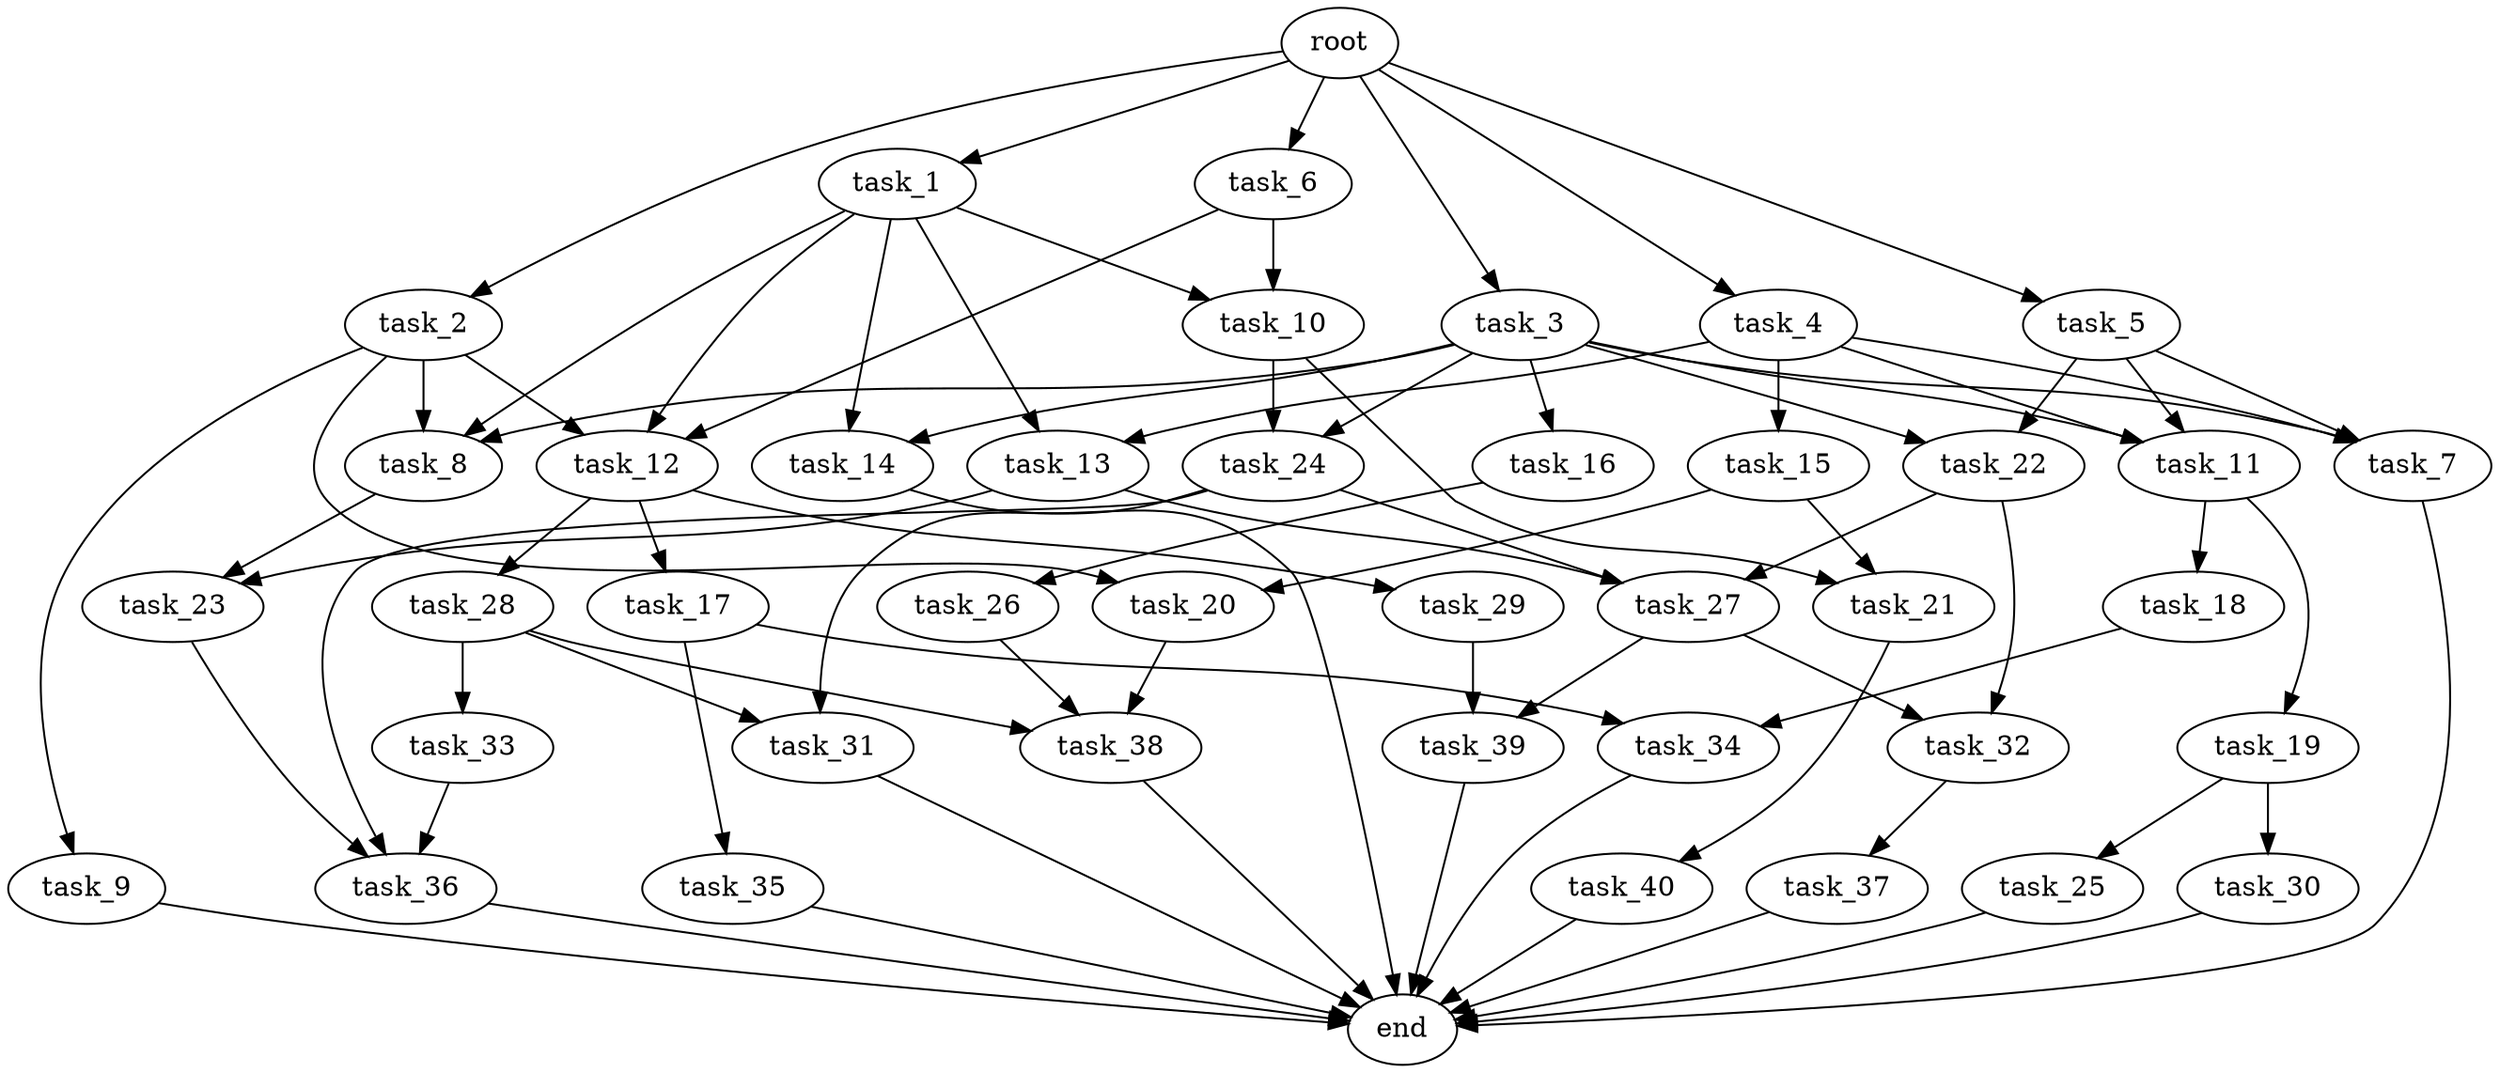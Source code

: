 digraph G {
  root [size="0.000000e+00"];
  task_1 [size="4.490952e+10"];
  task_2 [size="4.927300e+10"];
  task_3 [size="8.071993e+10"];
  task_4 [size="1.340730e+10"];
  task_5 [size="5.923161e+10"];
  task_6 [size="7.651003e+10"];
  task_7 [size="4.978008e+10"];
  task_8 [size="9.855253e+09"];
  task_9 [size="3.623444e+10"];
  task_10 [size="1.548490e+10"];
  task_11 [size="8.540965e+10"];
  task_12 [size="6.395279e+10"];
  task_13 [size="7.624510e+10"];
  task_14 [size="8.121170e+10"];
  task_15 [size="4.619136e+10"];
  task_16 [size="2.271600e+10"];
  task_17 [size="3.834141e+10"];
  task_18 [size="1.535929e+10"];
  task_19 [size="7.867892e+10"];
  task_20 [size="4.351882e+10"];
  task_21 [size="7.381720e+10"];
  task_22 [size="9.907762e+10"];
  task_23 [size="7.717247e+10"];
  task_24 [size="4.229092e+10"];
  task_25 [size="4.626297e+10"];
  task_26 [size="1.414323e+10"];
  task_27 [size="3.581672e+10"];
  task_28 [size="4.415988e+10"];
  task_29 [size="2.741374e+09"];
  task_30 [size="2.036538e+10"];
  task_31 [size="8.269274e+10"];
  task_32 [size="4.638989e+10"];
  task_33 [size="3.617176e+10"];
  task_34 [size="8.055284e+10"];
  task_35 [size="7.547232e+10"];
  task_36 [size="4.807363e+10"];
  task_37 [size="9.949084e+10"];
  task_38 [size="7.526632e+10"];
  task_39 [size="4.812063e+10"];
  task_40 [size="7.226878e+10"];
  end [size="0.000000e+00"];

  root -> task_1 [size="1.000000e-12"];
  root -> task_2 [size="1.000000e-12"];
  root -> task_3 [size="1.000000e-12"];
  root -> task_4 [size="1.000000e-12"];
  root -> task_5 [size="1.000000e-12"];
  root -> task_6 [size="1.000000e-12"];
  task_1 -> task_8 [size="3.285084e+07"];
  task_1 -> task_10 [size="7.742450e+07"];
  task_1 -> task_12 [size="2.131760e+08"];
  task_1 -> task_13 [size="3.812255e+08"];
  task_1 -> task_14 [size="4.060585e+08"];
  task_2 -> task_8 [size="3.285084e+07"];
  task_2 -> task_9 [size="3.623444e+08"];
  task_2 -> task_12 [size="2.131760e+08"];
  task_2 -> task_20 [size="2.175941e+08"];
  task_3 -> task_7 [size="1.659336e+08"];
  task_3 -> task_8 [size="3.285084e+07"];
  task_3 -> task_11 [size="2.846988e+08"];
  task_3 -> task_14 [size="4.060585e+08"];
  task_3 -> task_16 [size="2.271600e+08"];
  task_3 -> task_22 [size="4.953881e+08"];
  task_3 -> task_24 [size="2.114546e+08"];
  task_4 -> task_7 [size="1.659336e+08"];
  task_4 -> task_11 [size="2.846988e+08"];
  task_4 -> task_13 [size="3.812255e+08"];
  task_4 -> task_15 [size="4.619136e+08"];
  task_5 -> task_7 [size="1.659336e+08"];
  task_5 -> task_11 [size="2.846988e+08"];
  task_5 -> task_22 [size="4.953881e+08"];
  task_6 -> task_10 [size="7.742450e+07"];
  task_6 -> task_12 [size="2.131760e+08"];
  task_7 -> end [size="1.000000e-12"];
  task_8 -> task_23 [size="3.858624e+08"];
  task_9 -> end [size="1.000000e-12"];
  task_10 -> task_21 [size="3.690860e+08"];
  task_10 -> task_24 [size="2.114546e+08"];
  task_11 -> task_18 [size="1.535929e+08"];
  task_11 -> task_19 [size="7.867892e+08"];
  task_12 -> task_17 [size="3.834141e+08"];
  task_12 -> task_28 [size="4.415988e+08"];
  task_12 -> task_29 [size="2.741374e+07"];
  task_13 -> task_23 [size="3.858624e+08"];
  task_13 -> task_27 [size="1.193891e+08"];
  task_14 -> end [size="1.000000e-12"];
  task_15 -> task_20 [size="2.175941e+08"];
  task_15 -> task_21 [size="3.690860e+08"];
  task_16 -> task_26 [size="1.414323e+08"];
  task_17 -> task_34 [size="4.027642e+08"];
  task_17 -> task_35 [size="7.547232e+08"];
  task_18 -> task_34 [size="4.027642e+08"];
  task_19 -> task_25 [size="4.626297e+08"];
  task_19 -> task_30 [size="2.036538e+08"];
  task_20 -> task_38 [size="2.508877e+08"];
  task_21 -> task_40 [size="7.226878e+08"];
  task_22 -> task_27 [size="1.193891e+08"];
  task_22 -> task_32 [size="2.319494e+08"];
  task_23 -> task_36 [size="1.602454e+08"];
  task_24 -> task_27 [size="1.193891e+08"];
  task_24 -> task_31 [size="4.134637e+08"];
  task_24 -> task_36 [size="1.602454e+08"];
  task_25 -> end [size="1.000000e-12"];
  task_26 -> task_38 [size="2.508877e+08"];
  task_27 -> task_32 [size="2.319494e+08"];
  task_27 -> task_39 [size="2.406032e+08"];
  task_28 -> task_31 [size="4.134637e+08"];
  task_28 -> task_33 [size="3.617176e+08"];
  task_28 -> task_38 [size="2.508877e+08"];
  task_29 -> task_39 [size="2.406032e+08"];
  task_30 -> end [size="1.000000e-12"];
  task_31 -> end [size="1.000000e-12"];
  task_32 -> task_37 [size="9.949084e+08"];
  task_33 -> task_36 [size="1.602454e+08"];
  task_34 -> end [size="1.000000e-12"];
  task_35 -> end [size="1.000000e-12"];
  task_36 -> end [size="1.000000e-12"];
  task_37 -> end [size="1.000000e-12"];
  task_38 -> end [size="1.000000e-12"];
  task_39 -> end [size="1.000000e-12"];
  task_40 -> end [size="1.000000e-12"];
}
